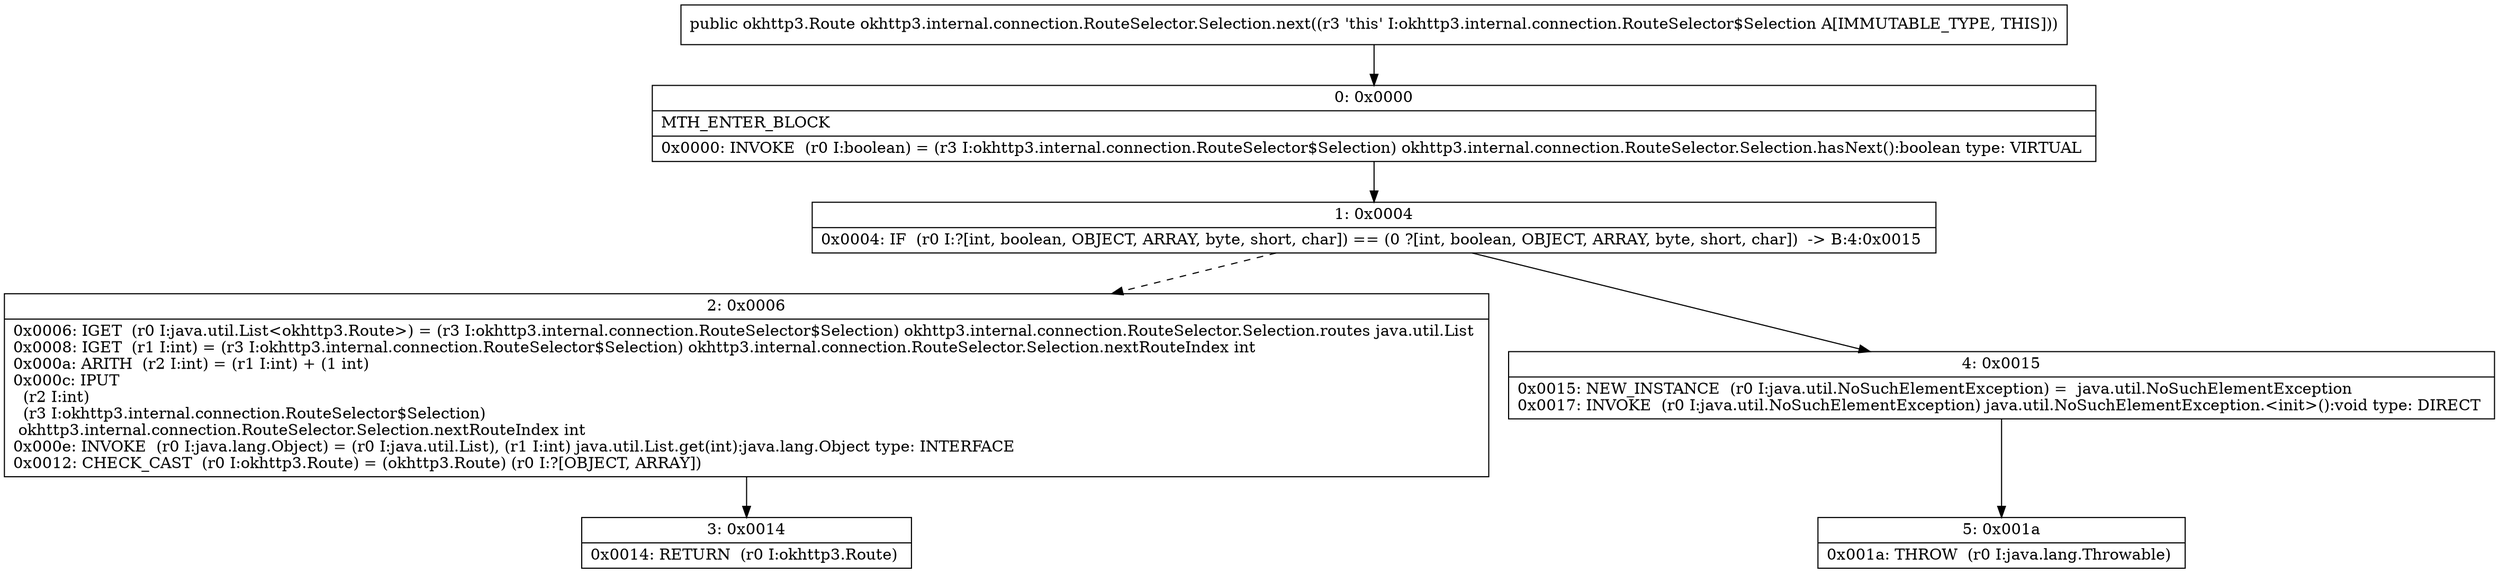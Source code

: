 digraph "CFG forokhttp3.internal.connection.RouteSelector.Selection.next()Lokhttp3\/Route;" {
Node_0 [shape=record,label="{0\:\ 0x0000|MTH_ENTER_BLOCK\l|0x0000: INVOKE  (r0 I:boolean) = (r3 I:okhttp3.internal.connection.RouteSelector$Selection) okhttp3.internal.connection.RouteSelector.Selection.hasNext():boolean type: VIRTUAL \l}"];
Node_1 [shape=record,label="{1\:\ 0x0004|0x0004: IF  (r0 I:?[int, boolean, OBJECT, ARRAY, byte, short, char]) == (0 ?[int, boolean, OBJECT, ARRAY, byte, short, char])  \-\> B:4:0x0015 \l}"];
Node_2 [shape=record,label="{2\:\ 0x0006|0x0006: IGET  (r0 I:java.util.List\<okhttp3.Route\>) = (r3 I:okhttp3.internal.connection.RouteSelector$Selection) okhttp3.internal.connection.RouteSelector.Selection.routes java.util.List \l0x0008: IGET  (r1 I:int) = (r3 I:okhttp3.internal.connection.RouteSelector$Selection) okhttp3.internal.connection.RouteSelector.Selection.nextRouteIndex int \l0x000a: ARITH  (r2 I:int) = (r1 I:int) + (1 int) \l0x000c: IPUT  \l  (r2 I:int)\l  (r3 I:okhttp3.internal.connection.RouteSelector$Selection)\l okhttp3.internal.connection.RouteSelector.Selection.nextRouteIndex int \l0x000e: INVOKE  (r0 I:java.lang.Object) = (r0 I:java.util.List), (r1 I:int) java.util.List.get(int):java.lang.Object type: INTERFACE \l0x0012: CHECK_CAST  (r0 I:okhttp3.Route) = (okhttp3.Route) (r0 I:?[OBJECT, ARRAY]) \l}"];
Node_3 [shape=record,label="{3\:\ 0x0014|0x0014: RETURN  (r0 I:okhttp3.Route) \l}"];
Node_4 [shape=record,label="{4\:\ 0x0015|0x0015: NEW_INSTANCE  (r0 I:java.util.NoSuchElementException) =  java.util.NoSuchElementException \l0x0017: INVOKE  (r0 I:java.util.NoSuchElementException) java.util.NoSuchElementException.\<init\>():void type: DIRECT \l}"];
Node_5 [shape=record,label="{5\:\ 0x001a|0x001a: THROW  (r0 I:java.lang.Throwable) \l}"];
MethodNode[shape=record,label="{public okhttp3.Route okhttp3.internal.connection.RouteSelector.Selection.next((r3 'this' I:okhttp3.internal.connection.RouteSelector$Selection A[IMMUTABLE_TYPE, THIS])) }"];
MethodNode -> Node_0;
Node_0 -> Node_1;
Node_1 -> Node_2[style=dashed];
Node_1 -> Node_4;
Node_2 -> Node_3;
Node_4 -> Node_5;
}

